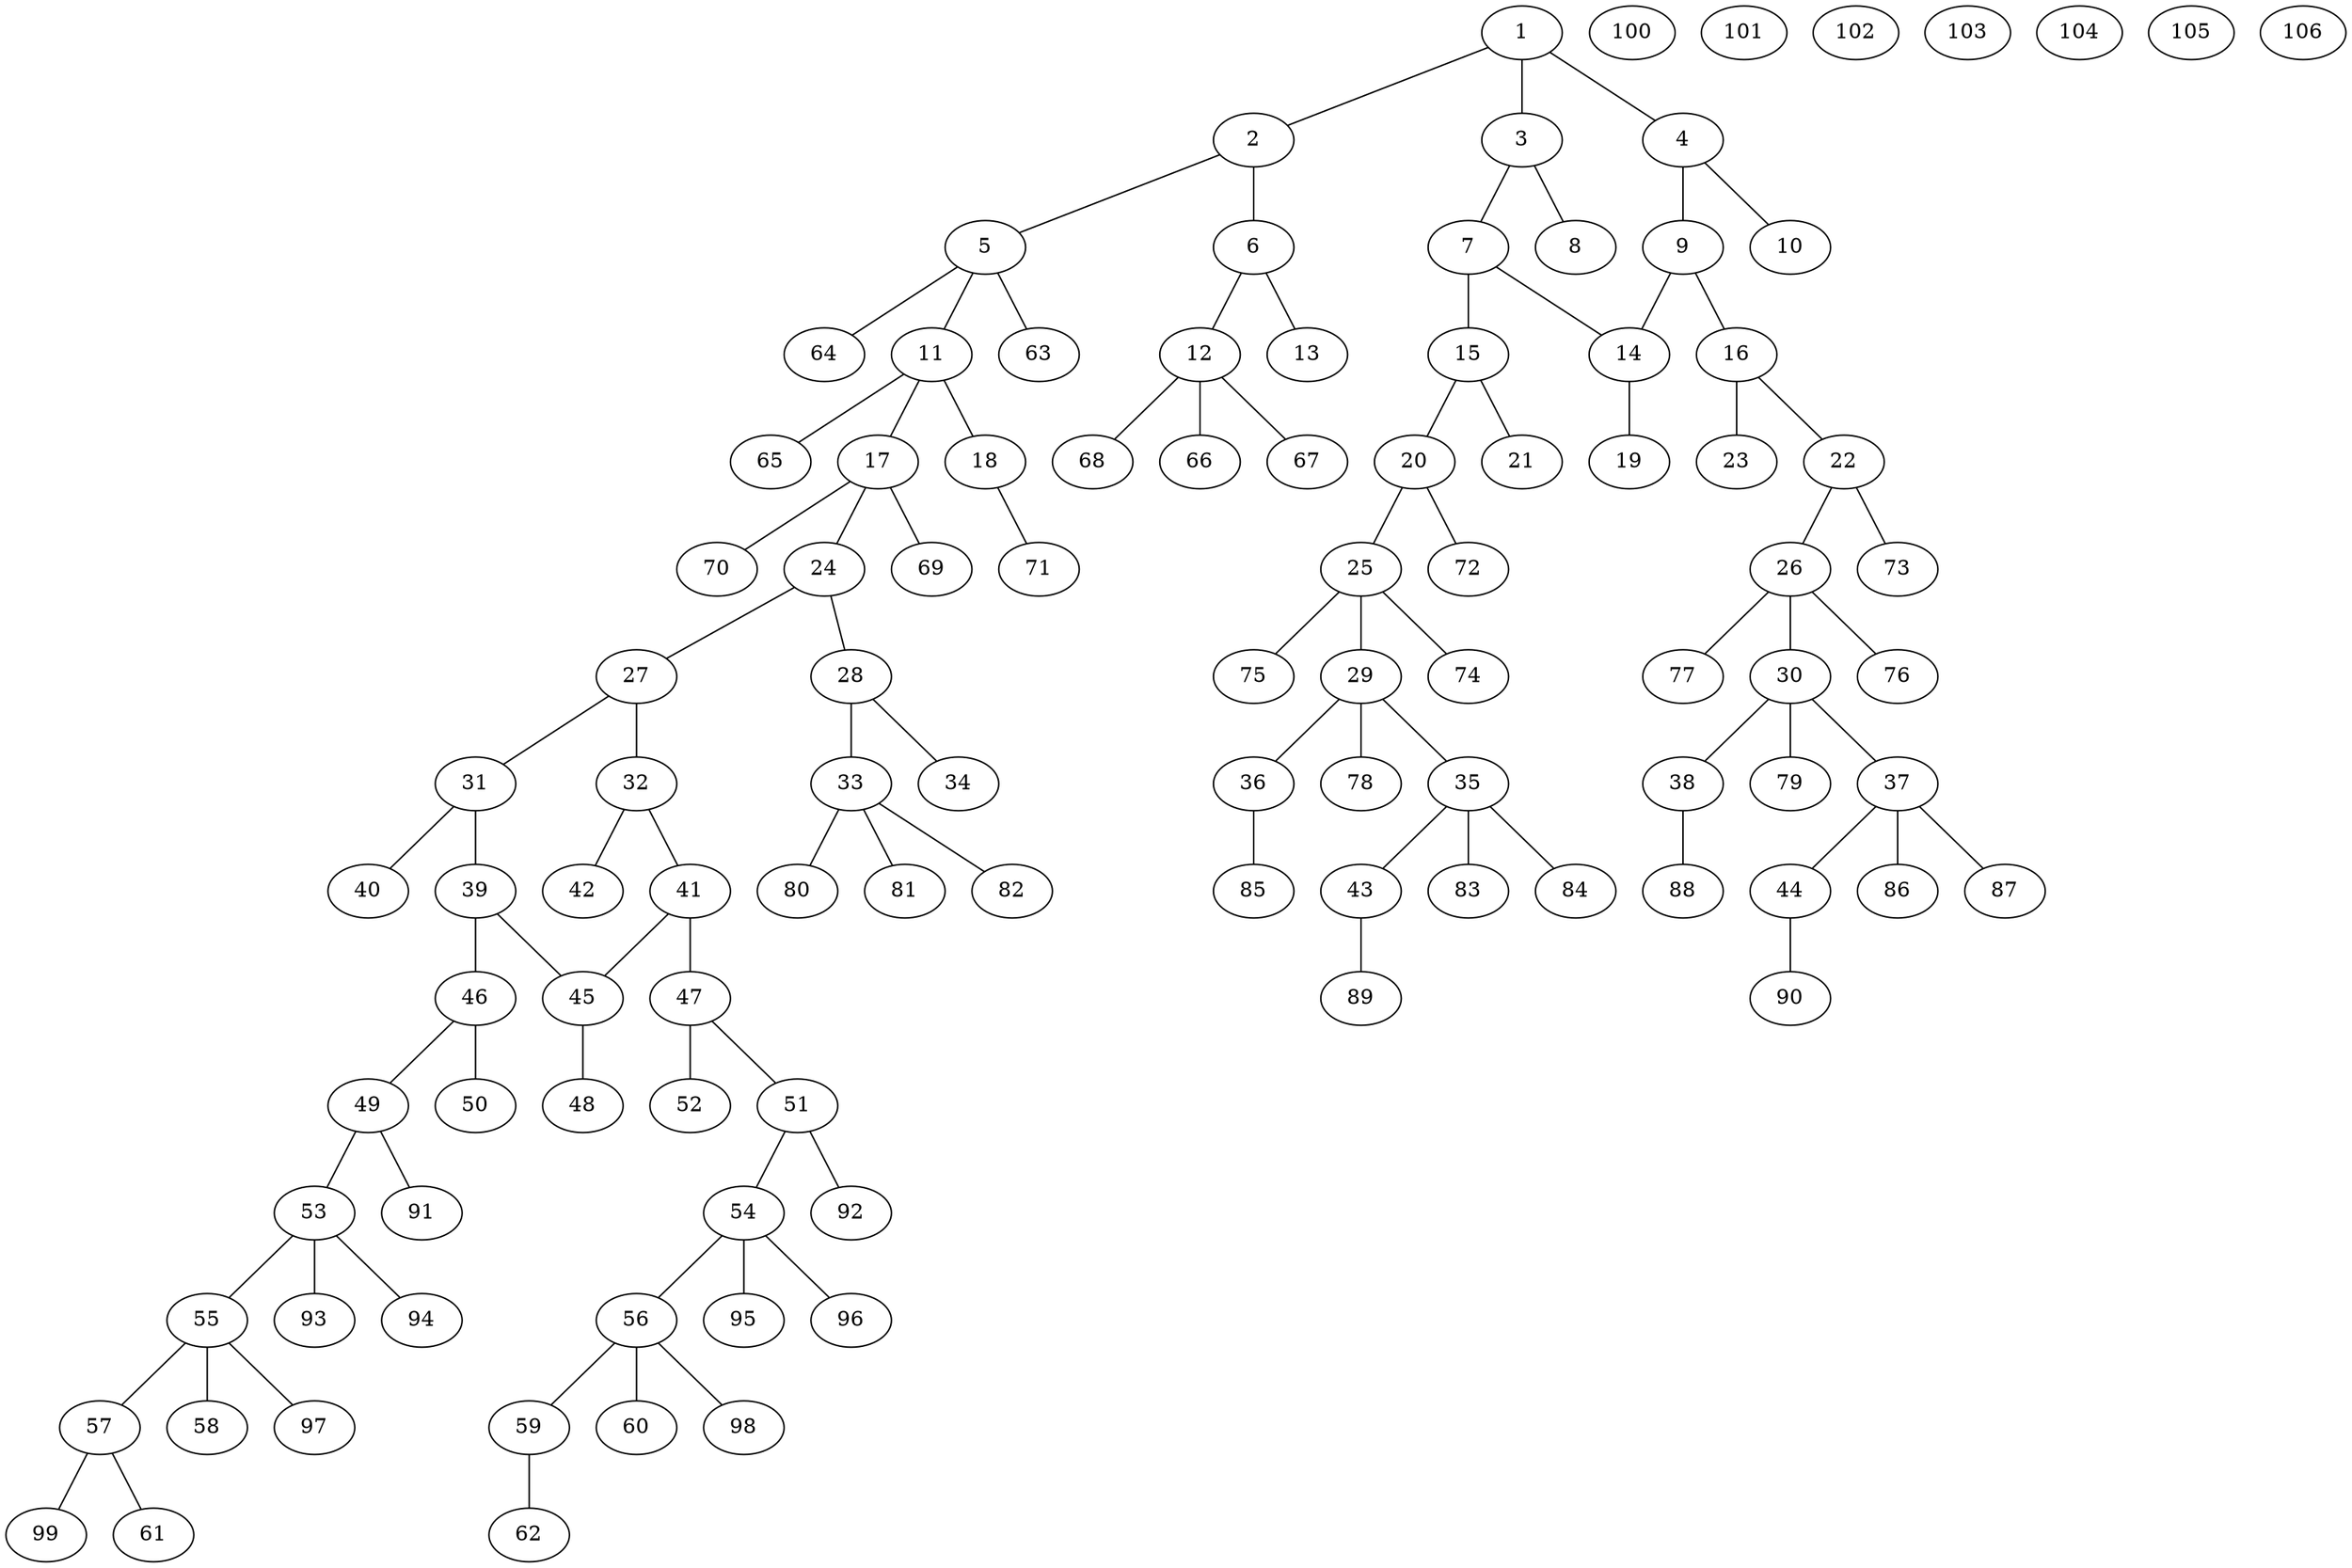 graph molecule_2954 {
	1	 [chem=C];
	2	 [chem=N];
	1 -- 2	 [valence=1];
	3	 [chem=C];
	1 -- 3	 [valence=1];
	4	 [chem=C];
	1 -- 4	 [valence=2];
	5	 [chem=C];
	2 -- 5	 [valence=1];
	6	 [chem=C];
	2 -- 6	 [valence=1];
	7	 [chem=C];
	3 -- 7	 [valence=2];
	8	 [chem=I];
	3 -- 8	 [valence=1];
	9	 [chem=C];
	4 -- 9	 [valence=1];
	10	 [chem=I];
	4 -- 10	 [valence=1];
	11	 [chem=C];
	5 -- 11	 [valence=1];
	63	 [chem=H];
	5 -- 63	 [valence=1];
	64	 [chem=H];
	5 -- 64	 [valence=1];
	12	 [chem=C];
	6 -- 12	 [valence=1];
	13	 [chem=O];
	6 -- 13	 [valence=2];
	14	 [chem=C];
	7 -- 14	 [valence=1];
	15	 [chem=C];
	7 -- 15	 [valence=1];
	9 -- 14	 [valence=2];
	16	 [chem=C];
	9 -- 16	 [valence=1];
	17	 [chem=C];
	11 -- 17	 [valence=1];
	18	 [chem=O];
	11 -- 18	 [valence=1];
	65	 [chem=H];
	11 -- 65	 [valence=1];
	66	 [chem=H];
	12 -- 66	 [valence=1];
	67	 [chem=H];
	12 -- 67	 [valence=1];
	68	 [chem=H];
	12 -- 68	 [valence=1];
	19	 [chem=I];
	14 -- 19	 [valence=1];
	20	 [chem=N];
	15 -- 20	 [valence=1];
	21	 [chem=O];
	15 -- 21	 [valence=2];
	22	 [chem=N];
	16 -- 22	 [valence=1];
	23	 [chem=O];
	16 -- 23	 [valence=2];
	24	 [chem=N];
	17 -- 24	 [valence=1];
	69	 [chem=H];
	17 -- 69	 [valence=1];
	70	 [chem=H];
	17 -- 70	 [valence=1];
	71	 [chem=H];
	18 -- 71	 [valence=1];
	25	 [chem=C];
	20 -- 25	 [valence=1];
	72	 [chem=H];
	20 -- 72	 [valence=1];
	26	 [chem=C];
	22 -- 26	 [valence=1];
	73	 [chem=H];
	22 -- 73	 [valence=1];
	27	 [chem=C];
	24 -- 27	 [valence=1];
	28	 [chem=C];
	24 -- 28	 [valence=1];
	29	 [chem=C];
	25 -- 29	 [valence=1];
	74	 [chem=H];
	25 -- 74	 [valence=1];
	75	 [chem=H];
	25 -- 75	 [valence=1];
	30	 [chem=C];
	26 -- 30	 [valence=1];
	76	 [chem=H];
	26 -- 76	 [valence=1];
	77	 [chem=H];
	26 -- 77	 [valence=1];
	31	 [chem=C];
	27 -- 31	 [valence=1];
	32	 [chem=C];
	27 -- 32	 [valence=2];
	33	 [chem=C];
	28 -- 33	 [valence=1];
	34	 [chem=O];
	28 -- 34	 [valence=2];
	35	 [chem=C];
	29 -- 35	 [valence=1];
	36	 [chem=O];
	29 -- 36	 [valence=1];
	78	 [chem=H];
	29 -- 78	 [valence=1];
	37	 [chem=C];
	30 -- 37	 [valence=1];
	38	 [chem=O];
	30 -- 38	 [valence=1];
	79	 [chem=H];
	30 -- 79	 [valence=1];
	39	 [chem=C];
	31 -- 39	 [valence=2];
	40	 [chem=I];
	31 -- 40	 [valence=1];
	41	 [chem=C];
	32 -- 41	 [valence=1];
	42	 [chem=I];
	32 -- 42	 [valence=1];
	80	 [chem=H];
	33 -- 80	 [valence=1];
	81	 [chem=H];
	33 -- 81	 [valence=1];
	82	 [chem=H];
	33 -- 82	 [valence=1];
	43	 [chem=O];
	35 -- 43	 [valence=1];
	83	 [chem=H];
	35 -- 83	 [valence=1];
	84	 [chem=H];
	35 -- 84	 [valence=1];
	85	 [chem=H];
	36 -- 85	 [valence=1];
	44	 [chem=O];
	37 -- 44	 [valence=1];
	86	 [chem=H];
	37 -- 86	 [valence=1];
	87	 [chem=H];
	37 -- 87	 [valence=1];
	88	 [chem=H];
	38 -- 88	 [valence=1];
	45	 [chem=C];
	39 -- 45	 [valence=1];
	46	 [chem=C];
	39 -- 46	 [valence=1];
	41 -- 45	 [valence=2];
	47	 [chem=C];
	41 -- 47	 [valence=1];
	89	 [chem=H];
	43 -- 89	 [valence=1];
	90	 [chem=H];
	44 -- 90	 [valence=1];
	48	 [chem=I];
	45 -- 48	 [valence=1];
	49	 [chem=N];
	46 -- 49	 [valence=1];
	50	 [chem=O];
	46 -- 50	 [valence=2];
	51	 [chem=N];
	47 -- 51	 [valence=1];
	52	 [chem=O];
	47 -- 52	 [valence=2];
	53	 [chem=C];
	49 -- 53	 [valence=1];
	91	 [chem=H];
	49 -- 91	 [valence=1];
	54	 [chem=C];
	51 -- 54	 [valence=1];
	92	 [chem=H];
	51 -- 92	 [valence=1];
	55	 [chem=C];
	53 -- 55	 [valence=1];
	93	 [chem=H];
	53 -- 93	 [valence=1];
	94	 [chem=H];
	53 -- 94	 [valence=1];
	56	 [chem=C];
	54 -- 56	 [valence=1];
	95	 [chem=H];
	54 -- 95	 [valence=1];
	96	 [chem=H];
	54 -- 96	 [valence=1];
	57	 [chem=C];
	55 -- 57	 [valence=1];
	58	 [chem=O];
	55 -- 58	 [valence=1];
	97	 [chem=H];
	55 -- 97	 [valence=1];
	59	 [chem=C];
	56 -- 59	 [valence=1];
	60	 [chem=O];
	56 -- 60	 [valence=1];
	98	 [chem=H];
	56 -- 98	 [valence=1];
	61	 [chem=O];
	57 -- 61	 [valence=1];
	99	 [chem=H];
	57 -- 99	 [valence=1];
	62	 [chem=O];
	59 -- 62	 [valence=1];
	100	 [chem=H];
	101	 [chem=H];
	102	 [chem=H];
	103	 [chem=H];
	104	 [chem=H];
	105	 [chem=H];
	106	 [chem=H];
}
